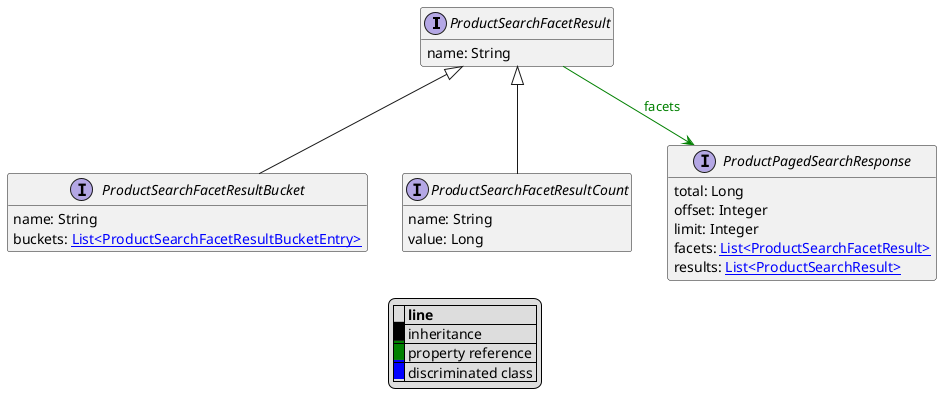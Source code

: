 @startuml

hide empty fields
hide empty methods
legend
|= |= line |
|<back:black>   </back>| inheritance |
|<back:green>   </back>| property reference |
|<back:blue>   </back>| discriminated class |
endlegend
interface ProductSearchFacetResult [[ProductSearchFacetResult.svg]]  {
    name: String
}

interface ProductSearchFacetResultBucket [[ProductSearchFacetResultBucket.svg]] extends ProductSearchFacetResult {
    name: String
    buckets: [[ProductSearchFacetResultBucketEntry.svg List<ProductSearchFacetResultBucketEntry>]]
}
interface ProductSearchFacetResultCount [[ProductSearchFacetResultCount.svg]] extends ProductSearchFacetResult {
    name: String
    value: Long
}

interface ProductPagedSearchResponse [[ProductPagedSearchResponse.svg]]  {
    total: Long
    offset: Integer
    limit: Integer
    facets: [[ProductSearchFacetResult.svg List<ProductSearchFacetResult>]]
    results: [[ProductSearchResult.svg List<ProductSearchResult>]]
}

ProductSearchFacetResult --> ProductPagedSearchResponse #green;text:green : "facets"
@enduml
